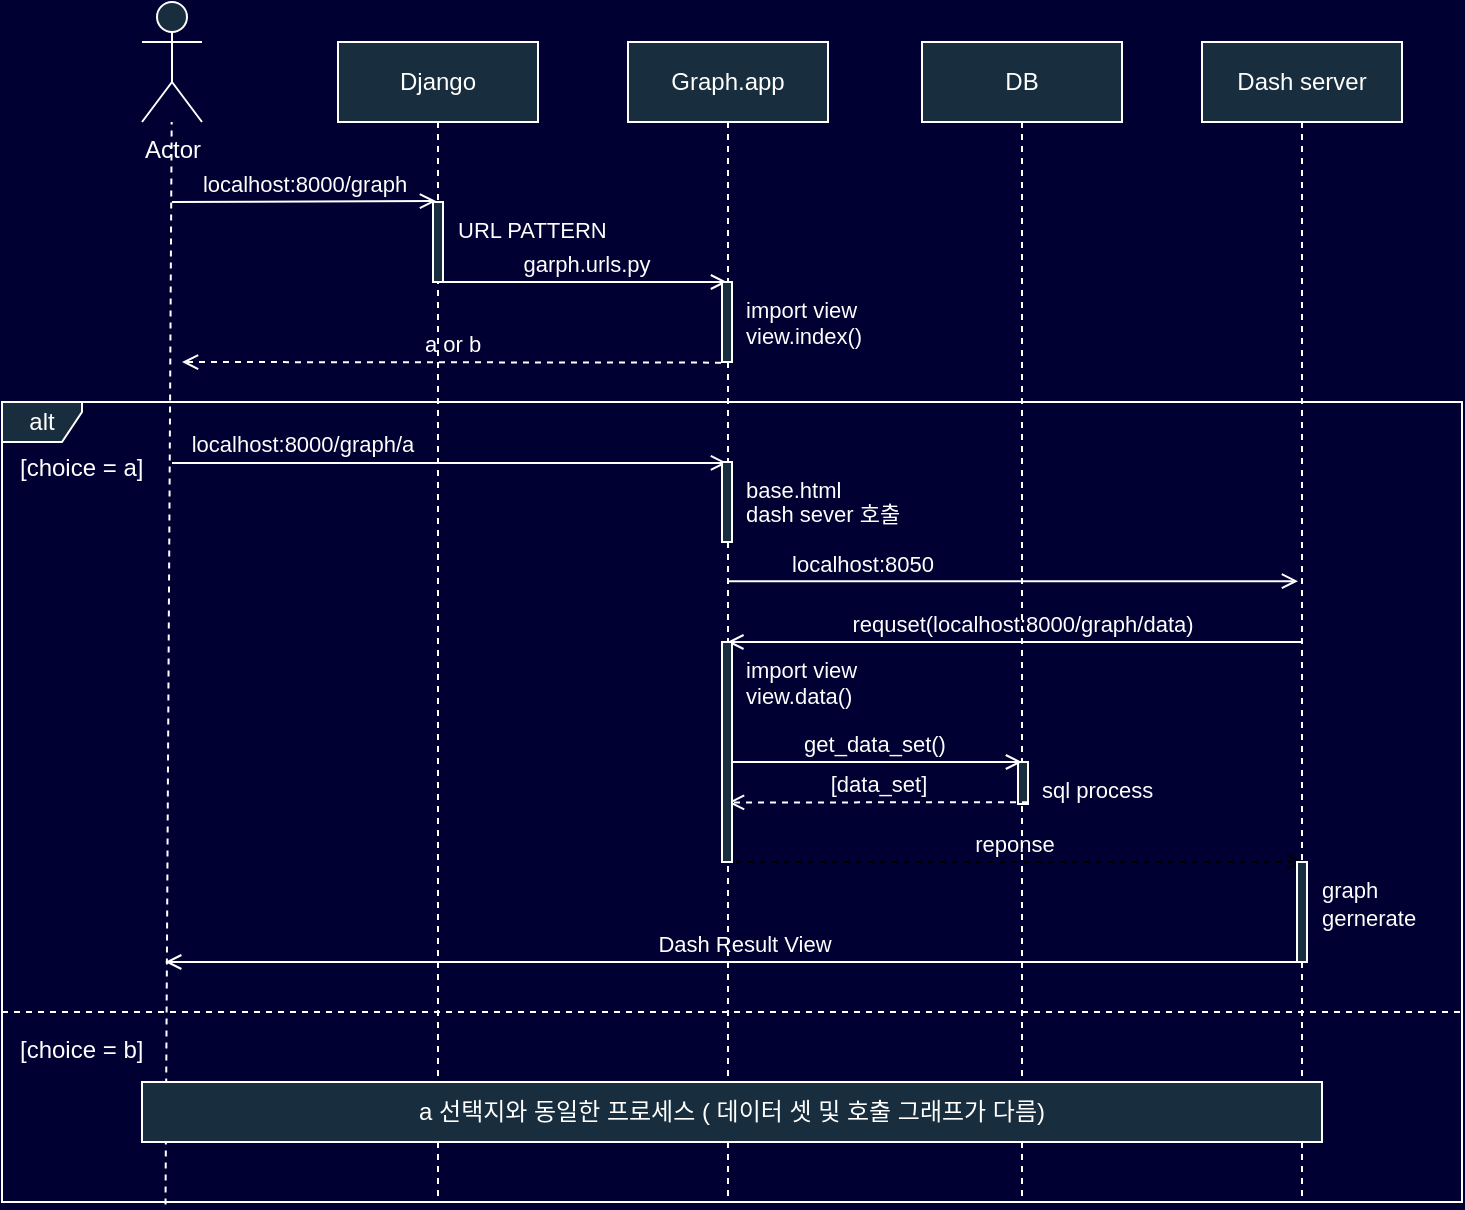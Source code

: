 <mxfile version="24.3.1" type="github">
  <diagram name="페이지-1" id="qsd2ySiPsfjGHsb-rymO">
    <mxGraphModel dx="1365" dy="754" grid="0" gridSize="10" guides="1" tooltips="1" connect="1" arrows="1" fold="1" page="1" pageScale="1" pageWidth="827" pageHeight="1169" background="#000033" math="0" shadow="0">
      <root>
        <mxCell id="0" />
        <mxCell id="1" parent="0" />
        <mxCell id="24UresPQj2qS1IkEaMge-32" value="DB" style="shape=umlLifeline;perimeter=lifelinePerimeter;whiteSpace=wrap;html=1;container=1;dropTarget=0;collapsible=0;recursiveResize=0;outlineConnect=0;portConstraint=eastwest;newEdgeStyle={&quot;curved&quot;:0,&quot;rounded&quot;:0};rounded=0;labelBackgroundColor=none;fillColor=#182E3E;strokeColor=#FFFFFF;fontColor=#FFFFFF;" parent="1" vertex="1">
          <mxGeometry x="515" y="115" width="100" height="580" as="geometry" />
        </mxCell>
        <mxCell id="24UresPQj2qS1IkEaMge-2" value="Django" style="shape=umlLifeline;perimeter=lifelinePerimeter;whiteSpace=wrap;html=1;container=1;dropTarget=0;collapsible=0;recursiveResize=0;outlineConnect=0;portConstraint=eastwest;newEdgeStyle={&quot;curved&quot;:0,&quot;rounded&quot;:0};rounded=0;labelBackgroundColor=none;fillColor=#182E3E;strokeColor=#FFFFFF;fontColor=#FFFFFF;" parent="1" vertex="1">
          <mxGeometry x="223" y="115" width="100" height="580" as="geometry" />
        </mxCell>
        <mxCell id="24UresPQj2qS1IkEaMge-3" value="Graph.app" style="shape=umlLifeline;perimeter=lifelinePerimeter;whiteSpace=wrap;html=1;container=1;dropTarget=0;collapsible=0;recursiveResize=0;outlineConnect=0;portConstraint=eastwest;newEdgeStyle={&quot;curved&quot;:0,&quot;rounded&quot;:0};rounded=0;labelBackgroundColor=none;fillColor=#182E3E;strokeColor=#FFFFFF;fontColor=#FFFFFF;" parent="1" vertex="1">
          <mxGeometry x="368" y="115" width="100" height="580" as="geometry" />
        </mxCell>
        <mxCell id="24UresPQj2qS1IkEaMge-10" value="Actor" style="shape=umlActor;verticalLabelPosition=bottom;verticalAlign=top;html=1;rounded=0;labelBackgroundColor=none;fillColor=#182E3E;strokeColor=#FFFFFF;fontColor=#FFFFFF;" parent="1" vertex="1">
          <mxGeometry x="125" y="95" width="30" height="60" as="geometry" />
        </mxCell>
        <mxCell id="24UresPQj2qS1IkEaMge-21" value="" style="endArrow=none;dashed=1;html=1;rounded=0;exitX=0.112;exitY=1.003;exitDx=0;exitDy=0;exitPerimeter=0;labelBackgroundColor=none;fontColor=default;strokeColor=#FFFFFF;" parent="1" source="24UresPQj2qS1IkEaMge-37" target="24UresPQj2qS1IkEaMge-10" edge="1">
          <mxGeometry width="50" height="50" relative="1" as="geometry">
            <mxPoint x="135" y="515" as="sourcePoint" />
            <mxPoint x="375" y="185" as="targetPoint" />
          </mxGeometry>
        </mxCell>
        <mxCell id="24UresPQj2qS1IkEaMge-23" value="localhost:8000/graph" style="html=1;verticalAlign=bottom;labelBackgroundColor=none;endArrow=open;endFill=0;rounded=0;entryX=-0.1;entryY=-0.012;entryDx=0;entryDy=0;entryPerimeter=0;fontColor=#FFFFFF;strokeColor=#FFFFFF;" parent="1" edge="1">
          <mxGeometry width="160" relative="1" as="geometry">
            <mxPoint x="140" y="195" as="sourcePoint" />
            <mxPoint x="272" y="194.52" as="targetPoint" />
          </mxGeometry>
        </mxCell>
        <mxCell id="24UresPQj2qS1IkEaMge-25" value="&lt;font style=&quot;font-size: 11px;&quot;&gt;URL PATTERN&amp;nbsp;&lt;/font&gt;" style="html=1;points=[];perimeter=orthogonalPerimeter;fillColor=#182E3E;align=left;verticalAlign=top;spacingLeft=10;rounded=0;labelBackgroundColor=none;strokeColor=#FFFFFF;fontColor=#FFFFFF;" parent="1" vertex="1">
          <mxGeometry x="270.5" y="195" width="5" height="40" as="geometry" />
        </mxCell>
        <mxCell id="24UresPQj2qS1IkEaMge-27" value="garph.urls.py" style="html=1;verticalAlign=bottom;labelBackgroundColor=none;endArrow=open;endFill=0;rounded=0;exitX=1;exitY=1;exitDx=0;exitDy=0;exitPerimeter=0;fontColor=#FFFFFF;strokeColor=#FFFFFF;" parent="1" source="24UresPQj2qS1IkEaMge-25" target="24UresPQj2qS1IkEaMge-3" edge="1">
          <mxGeometry width="160" relative="1" as="geometry">
            <mxPoint x="275.5" y="244.17" as="sourcePoint" />
            <mxPoint x="415.5" y="244.17" as="targetPoint" />
          </mxGeometry>
        </mxCell>
        <mxCell id="24UresPQj2qS1IkEaMge-28" value="&lt;font style=&quot;font-size: 11px;&quot;&gt;import view&lt;/font&gt;&lt;div style=&quot;font-size: 11px;&quot;&gt;&lt;font style=&quot;font-size: 11px;&quot;&gt;view.index()&amp;nbsp;&lt;/font&gt;&lt;/div&gt;" style="html=1;points=[];perimeter=orthogonalPerimeter;fillColor=#182E3E;align=left;verticalAlign=top;spacingLeft=10;rounded=0;labelBackgroundColor=none;strokeColor=#FFFFFF;fontColor=#FFFFFF;" parent="1" vertex="1">
          <mxGeometry x="415" y="235" width="5" height="40" as="geometry" />
        </mxCell>
        <mxCell id="24UresPQj2qS1IkEaMge-36" value="a or b" style="html=1;verticalAlign=bottom;labelBackgroundColor=none;endArrow=open;endFill=0;dashed=1;rounded=0;exitX=-0.1;exitY=1.008;exitDx=0;exitDy=0;exitPerimeter=0;fontColor=#FFFFFF;strokeColor=#FFFFFF;" parent="1" source="24UresPQj2qS1IkEaMge-28" edge="1">
          <mxGeometry width="160" relative="1" as="geometry">
            <mxPoint x="365" y="295" as="sourcePoint" />
            <mxPoint x="145" y="275" as="targetPoint" />
          </mxGeometry>
        </mxCell>
        <mxCell id="24UresPQj2qS1IkEaMge-44" value="Dash server" style="shape=umlLifeline;perimeter=lifelinePerimeter;whiteSpace=wrap;html=1;container=1;dropTarget=0;collapsible=0;recursiveResize=0;outlineConnect=0;portConstraint=eastwest;newEdgeStyle={&quot;curved&quot;:0,&quot;rounded&quot;:0};rounded=0;labelBackgroundColor=none;fillColor=#182E3E;strokeColor=#FFFFFF;fontColor=#FFFFFF;" parent="1" vertex="1">
          <mxGeometry x="655" y="115" width="100" height="580" as="geometry" />
        </mxCell>
        <mxCell id="24UresPQj2qS1IkEaMge-37" value="alt" style="shape=umlFrame;whiteSpace=wrap;html=1;pointerEvents=0;recursiveResize=0;container=1;collapsible=0;width=40;height=20;rounded=0;labelBackgroundColor=none;fillColor=#182E3E;strokeColor=#FFFFFF;fontColor=#FFFFFF;" parent="1" vertex="1">
          <mxGeometry x="55" y="295" width="730" height="400" as="geometry" />
        </mxCell>
        <mxCell id="24UresPQj2qS1IkEaMge-38" value="[choice = a]" style="text;html=1;rounded=0;labelBackgroundColor=none;fontColor=#FFFFFF;" parent="24UresPQj2qS1IkEaMge-37" vertex="1">
          <mxGeometry width="100" height="20" relative="1" as="geometry">
            <mxPoint x="7" y="19" as="offset" />
          </mxGeometry>
        </mxCell>
        <mxCell id="24UresPQj2qS1IkEaMge-39" value="" style="line;strokeWidth=1;dashed=1;labelPosition=center;verticalLabelPosition=bottom;align=left;verticalAlign=top;spacingLeft=20;spacingTop=15;html=1;whiteSpace=wrap;rounded=0;labelBackgroundColor=none;fillColor=#182E3E;strokeColor=#FFFFFF;fontColor=#FFFFFF;" parent="24UresPQj2qS1IkEaMge-37" vertex="1">
          <mxGeometry y="300" width="730" height="10" as="geometry" />
        </mxCell>
        <mxCell id="24UresPQj2qS1IkEaMge-40" value="localhost:8000/graph/a" style="html=1;verticalAlign=bottom;labelBackgroundColor=none;endArrow=open;endFill=0;rounded=0;fontColor=#FFFFFF;strokeColor=#FFFFFF;" parent="24UresPQj2qS1IkEaMge-37" target="24UresPQj2qS1IkEaMge-3" edge="1">
          <mxGeometry x="-0.531" width="160" relative="1" as="geometry">
            <mxPoint x="85" y="30.48" as="sourcePoint" />
            <mxPoint x="217" y="30" as="targetPoint" />
            <mxPoint as="offset" />
          </mxGeometry>
        </mxCell>
        <mxCell id="24UresPQj2qS1IkEaMge-46" value="localhost:8050" style="html=1;verticalAlign=bottom;labelBackgroundColor=none;endArrow=open;endFill=0;rounded=0;fontColor=#FFFFFF;strokeColor=#FFFFFF;" parent="24UresPQj2qS1IkEaMge-37" source="24UresPQj2qS1IkEaMge-3" edge="1">
          <mxGeometry x="-0.531" width="160" relative="1" as="geometry">
            <mxPoint x="370" y="90.06" as="sourcePoint" />
            <mxPoint x="648" y="89.58" as="targetPoint" />
            <mxPoint as="offset" />
          </mxGeometry>
        </mxCell>
        <mxCell id="24UresPQj2qS1IkEaMge-47" value="requset(localhost:8000/graph/data)" style="html=1;verticalAlign=bottom;labelBackgroundColor=none;endArrow=open;endFill=0;rounded=0;fontColor=#FFFFFF;strokeColor=#FFFFFF;" parent="24UresPQj2qS1IkEaMge-37" edge="1">
          <mxGeometry x="-0.027" width="160" relative="1" as="geometry">
            <mxPoint x="649.5" y="120" as="sourcePoint" />
            <mxPoint x="362.667" y="120" as="targetPoint" />
            <mxPoint as="offset" />
          </mxGeometry>
        </mxCell>
        <mxCell id="24UresPQj2qS1IkEaMge-54" value="Dash Result View" style="html=1;verticalAlign=bottom;labelBackgroundColor=none;endArrow=open;endFill=0;rounded=0;fontColor=#FFFFFF;strokeColor=#FFFFFF;" parent="24UresPQj2qS1IkEaMge-37" edge="1">
          <mxGeometry x="-0.023" width="160" relative="1" as="geometry">
            <mxPoint x="648.42" y="280" as="sourcePoint" />
            <mxPoint x="81.59" y="280" as="targetPoint" />
            <mxPoint as="offset" />
          </mxGeometry>
        </mxCell>
        <mxCell id="24UresPQj2qS1IkEaMge-61" value="&lt;span style=&quot;font-size: 11px;&quot;&gt;sql process&lt;/span&gt;" style="html=1;points=[];perimeter=orthogonalPerimeter;fillColor=#182E3E;align=left;verticalAlign=top;spacingLeft=10;rounded=0;labelBackgroundColor=none;strokeColor=#FFFFFF;fontColor=#FFFFFF;" parent="24UresPQj2qS1IkEaMge-37" vertex="1">
          <mxGeometry x="508" y="180" width="5" height="21" as="geometry" />
        </mxCell>
        <mxCell id="24UresPQj2qS1IkEaMge-60" value="get_data_set()" style="html=1;verticalAlign=bottom;labelBackgroundColor=none;endArrow=open;endFill=0;rounded=0;exitX=0;exitY=1;exitDx=0;exitDy=0;exitPerimeter=0;fontColor=#FFFFFF;strokeColor=#FFFFFF;" parent="24UresPQj2qS1IkEaMge-37" edge="1">
          <mxGeometry width="160" relative="1" as="geometry">
            <mxPoint x="360.5" y="180" as="sourcePoint" />
            <mxPoint x="510" y="180" as="targetPoint" />
          </mxGeometry>
        </mxCell>
        <mxCell id="24UresPQj2qS1IkEaMge-62" value="[data_set]" style="html=1;verticalAlign=bottom;labelBackgroundColor=none;endArrow=open;endFill=0;dashed=1;rounded=0;entryX=0;entryY=0.777;entryDx=0;entryDy=0;entryPerimeter=0;fontColor=#FFFFFF;strokeColor=#FFFFFF;" parent="24UresPQj2qS1IkEaMge-37" edge="1">
          <mxGeometry width="160" relative="1" as="geometry">
            <mxPoint x="513" y="200.17" as="sourcePoint" />
            <mxPoint x="363" y="200.201" as="targetPoint" />
          </mxGeometry>
        </mxCell>
        <mxCell id="24UresPQj2qS1IkEaMge-63" value="reponse" style="html=1;verticalAlign=bottom;labelBackgroundColor=none;endArrow=open;endFill=0;dashed=1;rounded=0;exitX=-0.1;exitY=1.008;exitDx=0;exitDy=0;exitPerimeter=0;fontColor=#FFFFFF;" parent="24UresPQj2qS1IkEaMge-37" edge="1">
          <mxGeometry width="160" relative="1" as="geometry">
            <mxPoint x="361" y="230" as="sourcePoint" />
            <mxPoint x="650.5" y="230" as="targetPoint" />
          </mxGeometry>
        </mxCell>
        <mxCell id="24UresPQj2qS1IkEaMge-67" value="[choice = b]" style="text;html=1;rounded=0;labelBackgroundColor=none;fontColor=#FFFFFF;" parent="24UresPQj2qS1IkEaMge-37" vertex="1">
          <mxGeometry width="100" height="20" relative="1" as="geometry">
            <mxPoint x="7" y="310" as="offset" />
          </mxGeometry>
        </mxCell>
        <mxCell id="24UresPQj2qS1IkEaMge-68" value="a 선택지와 동일한 프로세스 ( 데이터 셋 및 호출 그래프가 다름)" style="html=1;align=center;verticalAlign=middle;dashed=0;whiteSpace=wrap;rounded=0;labelBackgroundColor=none;fillColor=#182E3E;strokeColor=#FFFFFF;fontColor=#FFFFFF;" parent="24UresPQj2qS1IkEaMge-37" vertex="1">
          <mxGeometry x="70" y="340" width="590" height="30" as="geometry" />
        </mxCell>
        <mxCell id="24UresPQj2qS1IkEaMge-45" value="&lt;font style=&quot;font-size: 11px;&quot;&gt;base.html&lt;/font&gt;&lt;div style=&quot;line-height: 100%; font-size: 11px;&quot;&gt;&lt;font style=&quot;font-size: 11px;&quot;&gt;dash sever 호출&lt;/font&gt;&lt;/div&gt;" style="html=1;points=[];perimeter=orthogonalPerimeter;fillColor=#182E3E;align=left;verticalAlign=top;spacingLeft=10;rounded=0;labelBackgroundColor=none;strokeColor=#FFFFFF;fontColor=#FFFFFF;" parent="1" vertex="1">
          <mxGeometry x="415" y="325" width="5" height="40" as="geometry" />
        </mxCell>
        <mxCell id="24UresPQj2qS1IkEaMge-48" value="&lt;font style=&quot;font-size: 11px;&quot;&gt;import view&lt;/font&gt;&lt;div style=&quot;font-size: 11px;&quot;&gt;&lt;font style=&quot;font-size: 11px;&quot;&gt;view.data()&lt;/font&gt;&lt;/div&gt;" style="html=1;points=[];perimeter=orthogonalPerimeter;fillColor=#182E3E;align=left;verticalAlign=top;spacingLeft=10;rounded=0;labelBackgroundColor=none;strokeColor=#FFFFFF;fontColor=#FFFFFF;" parent="1" vertex="1">
          <mxGeometry x="415" y="415" width="5" height="110" as="geometry" />
        </mxCell>
        <mxCell id="24UresPQj2qS1IkEaMge-64" value="&lt;span style=&quot;font-size: 11px;&quot;&gt;graph&lt;/span&gt;&lt;div&gt;&lt;span style=&quot;font-size: 11px;&quot;&gt;gernerate&lt;/span&gt;&lt;/div&gt;" style="html=1;points=[];perimeter=orthogonalPerimeter;fillColor=#182E3E;align=left;verticalAlign=top;spacingLeft=10;rounded=0;labelBackgroundColor=none;strokeColor=#FFFFFF;fontColor=#FFFFFF;" parent="1" vertex="1">
          <mxGeometry x="702.5" y="525" width="5" height="50" as="geometry" />
        </mxCell>
      </root>
    </mxGraphModel>
  </diagram>
</mxfile>
